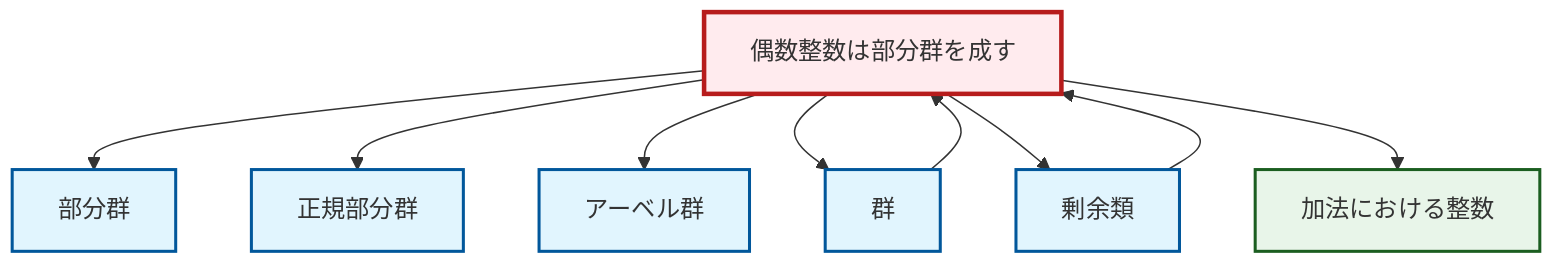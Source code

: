 graph TD
    classDef definition fill:#e1f5fe,stroke:#01579b,stroke-width:2px
    classDef theorem fill:#f3e5f5,stroke:#4a148c,stroke-width:2px
    classDef axiom fill:#fff3e0,stroke:#e65100,stroke-width:2px
    classDef example fill:#e8f5e9,stroke:#1b5e20,stroke-width:2px
    classDef current fill:#ffebee,stroke:#b71c1c,stroke-width:3px
    ex-even-integers-subgroup["偶数整数は部分群を成す"]:::example
    def-coset["剰余類"]:::definition
    def-group["群"]:::definition
    def-abelian-group["アーベル群"]:::definition
    def-subgroup["部分群"]:::definition
    def-normal-subgroup["正規部分群"]:::definition
    ex-integers-addition["加法における整数"]:::example
    ex-even-integers-subgroup --> def-subgroup
    def-group --> ex-even-integers-subgroup
    def-coset --> ex-even-integers-subgroup
    ex-even-integers-subgroup --> def-normal-subgroup
    ex-even-integers-subgroup --> def-abelian-group
    ex-even-integers-subgroup --> def-group
    ex-even-integers-subgroup --> def-coset
    ex-even-integers-subgroup --> ex-integers-addition
    class ex-even-integers-subgroup current